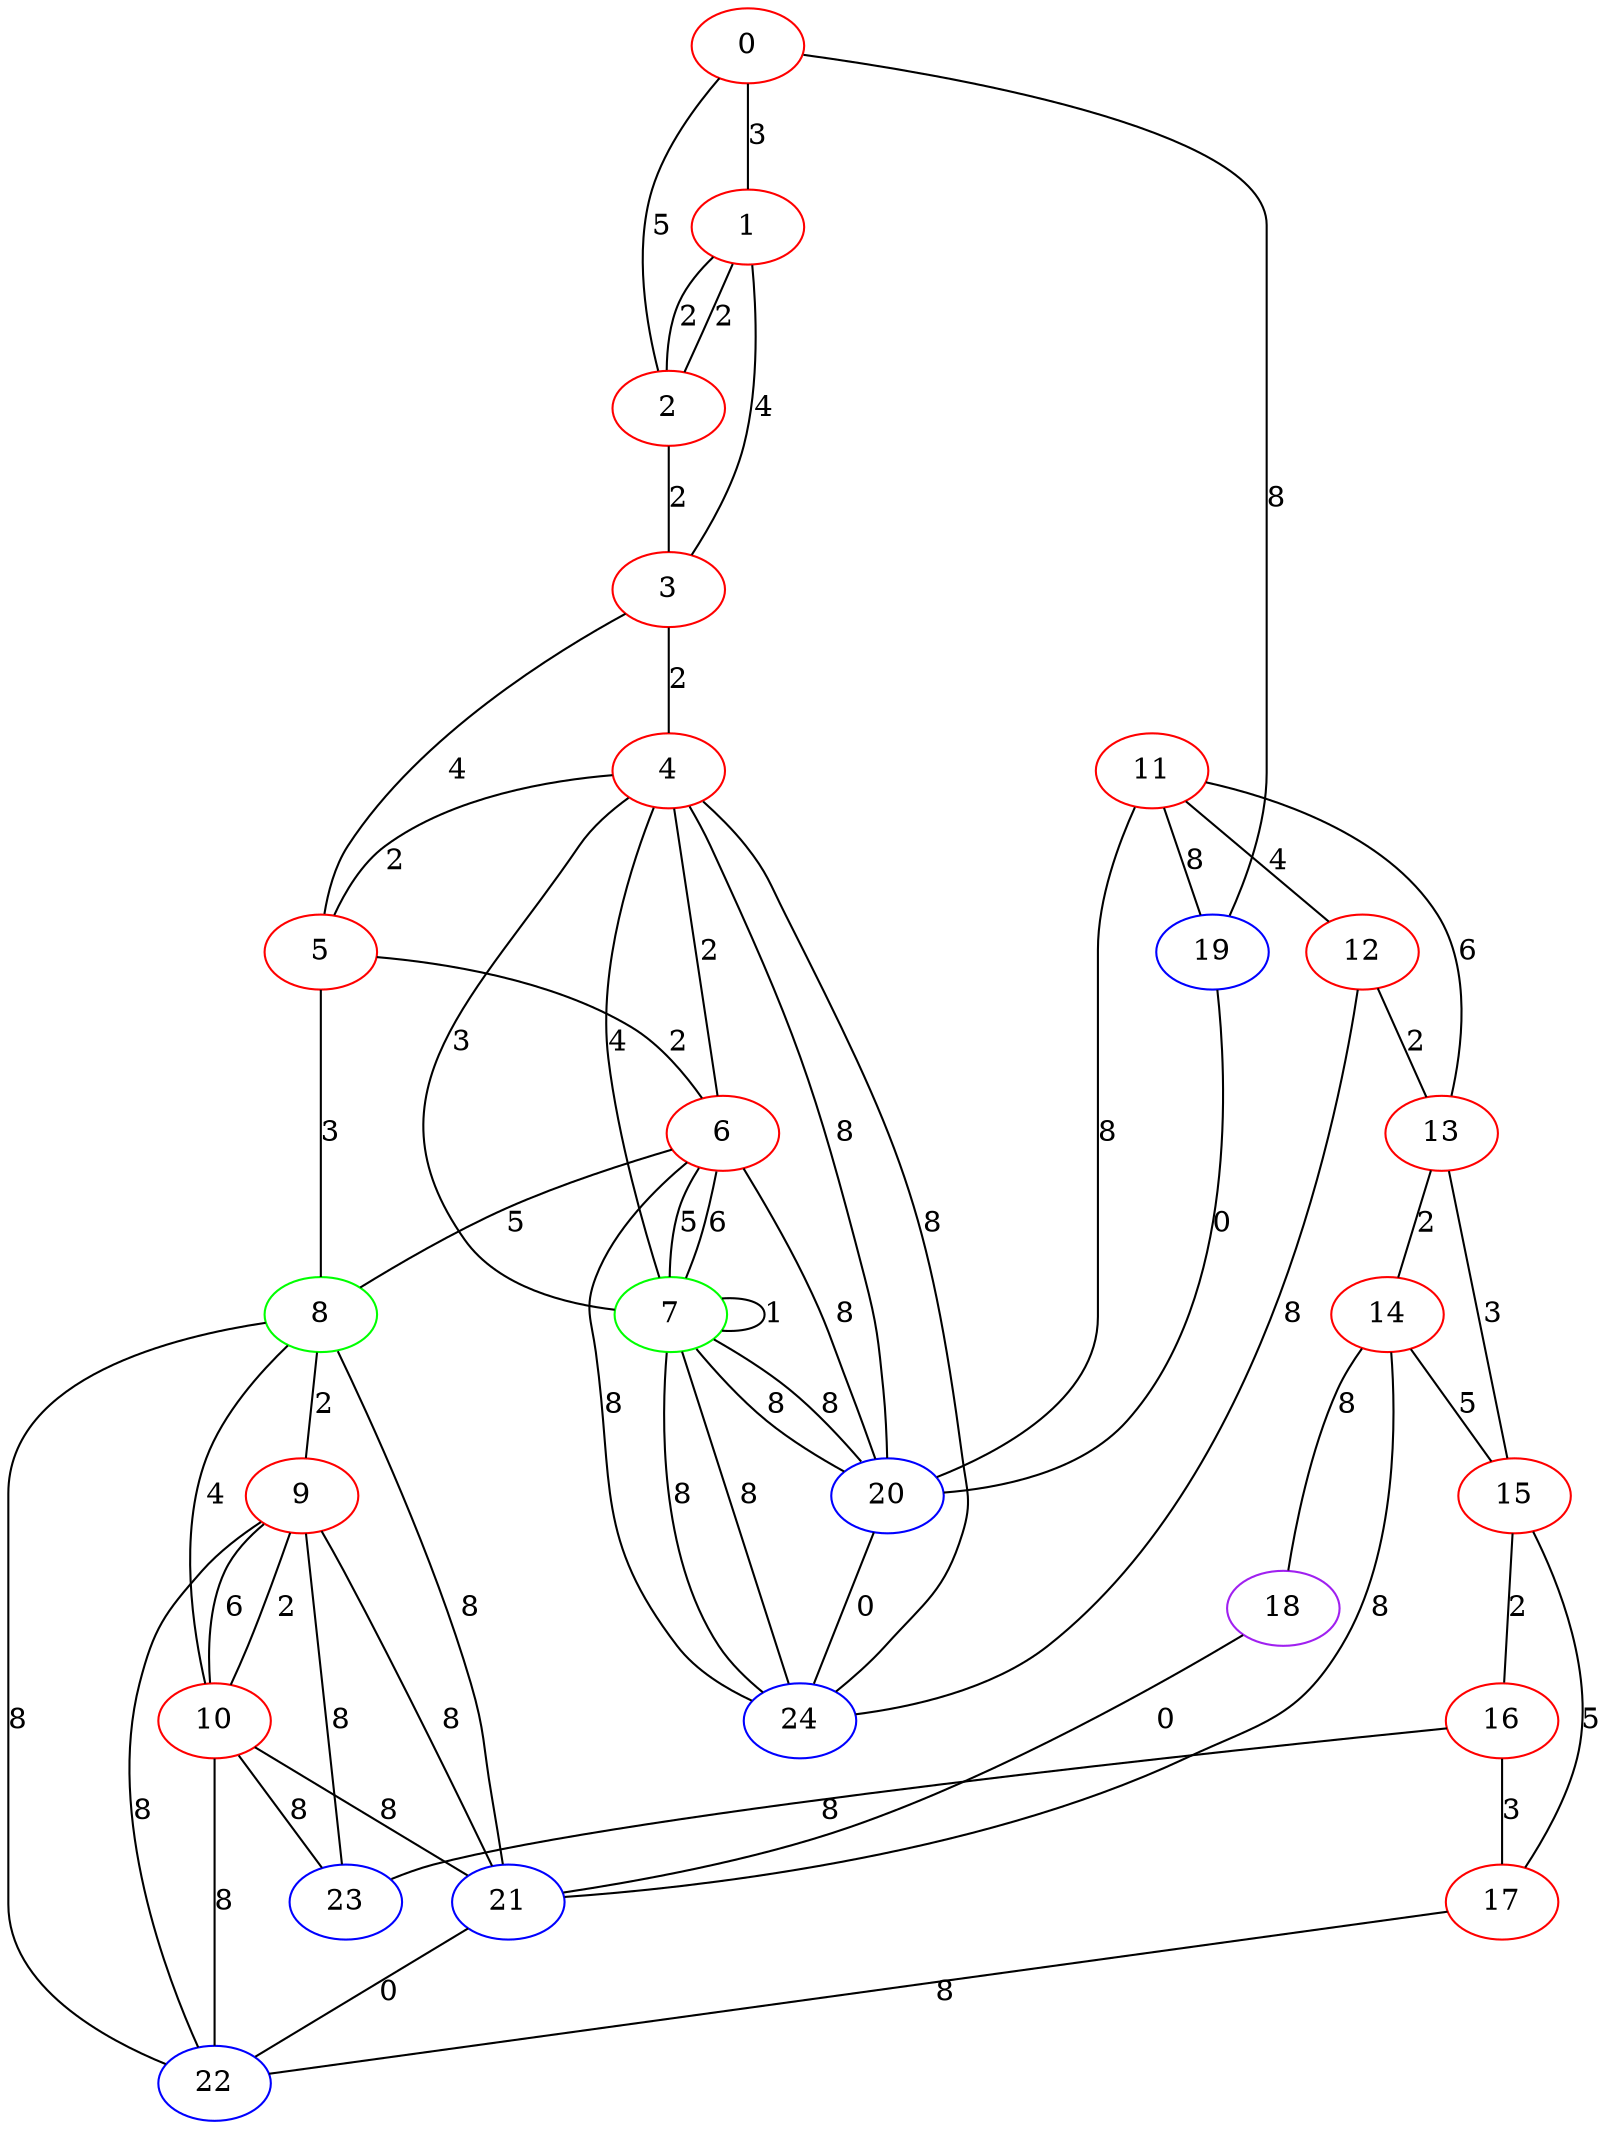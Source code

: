 graph "" {
0 [color=red, weight=1];
1 [color=red, weight=1];
2 [color=red, weight=1];
3 [color=red, weight=1];
4 [color=red, weight=1];
5 [color=red, weight=1];
6 [color=red, weight=1];
7 [color=green, weight=2];
8 [color=green, weight=2];
9 [color=red, weight=1];
10 [color=red, weight=1];
11 [color=red, weight=1];
12 [color=red, weight=1];
13 [color=red, weight=1];
14 [color=red, weight=1];
15 [color=red, weight=1];
16 [color=red, weight=1];
17 [color=red, weight=1];
18 [color=purple, weight=4];
19 [color=blue, weight=3];
20 [color=blue, weight=3];
21 [color=blue, weight=3];
22 [color=blue, weight=3];
23 [color=blue, weight=3];
24 [color=blue, weight=3];
0 -- 1  [key=0, label=3];
0 -- 2  [key=0, label=5];
0 -- 19  [key=0, label=8];
1 -- 2  [key=0, label=2];
1 -- 2  [key=1, label=2];
1 -- 3  [key=0, label=4];
2 -- 3  [key=0, label=2];
3 -- 4  [key=0, label=2];
3 -- 5  [key=0, label=4];
4 -- 5  [key=0, label=2];
4 -- 6  [key=0, label=2];
4 -- 7  [key=0, label=3];
4 -- 7  [key=1, label=4];
4 -- 20  [key=0, label=8];
4 -- 24  [key=0, label=8];
5 -- 8  [key=0, label=3];
5 -- 6  [key=0, label=2];
6 -- 7  [key=0, label=5];
6 -- 7  [key=1, label=6];
6 -- 8  [key=0, label=5];
6 -- 20  [key=0, label=8];
6 -- 24  [key=0, label=8];
7 -- 24  [key=0, label=8];
7 -- 24  [key=1, label=8];
7 -- 20  [key=0, label=8];
7 -- 20  [key=1, label=8];
7 -- 7  [key=0, label=1];
8 -- 9  [key=0, label=2];
8 -- 10  [key=0, label=4];
8 -- 21  [key=0, label=8];
8 -- 22  [key=0, label=8];
9 -- 10  [key=0, label=2];
9 -- 10  [key=1, label=6];
9 -- 21  [key=0, label=8];
9 -- 22  [key=0, label=8];
9 -- 23  [key=0, label=8];
10 -- 21  [key=0, label=8];
10 -- 22  [key=0, label=8];
10 -- 23  [key=0, label=8];
11 -- 20  [key=0, label=8];
11 -- 19  [key=0, label=8];
11 -- 12  [key=0, label=4];
11 -- 13  [key=0, label=6];
12 -- 24  [key=0, label=8];
12 -- 13  [key=0, label=2];
13 -- 14  [key=0, label=2];
13 -- 15  [key=0, label=3];
14 -- 18  [key=0, label=8];
14 -- 21  [key=0, label=8];
14 -- 15  [key=0, label=5];
15 -- 16  [key=0, label=2];
15 -- 17  [key=0, label=5];
16 -- 17  [key=0, label=3];
16 -- 23  [key=0, label=8];
17 -- 22  [key=0, label=8];
18 -- 21  [key=0, label=0];
19 -- 20  [key=0, label=0];
20 -- 24  [key=0, label=0];
21 -- 22  [key=0, label=0];
}
